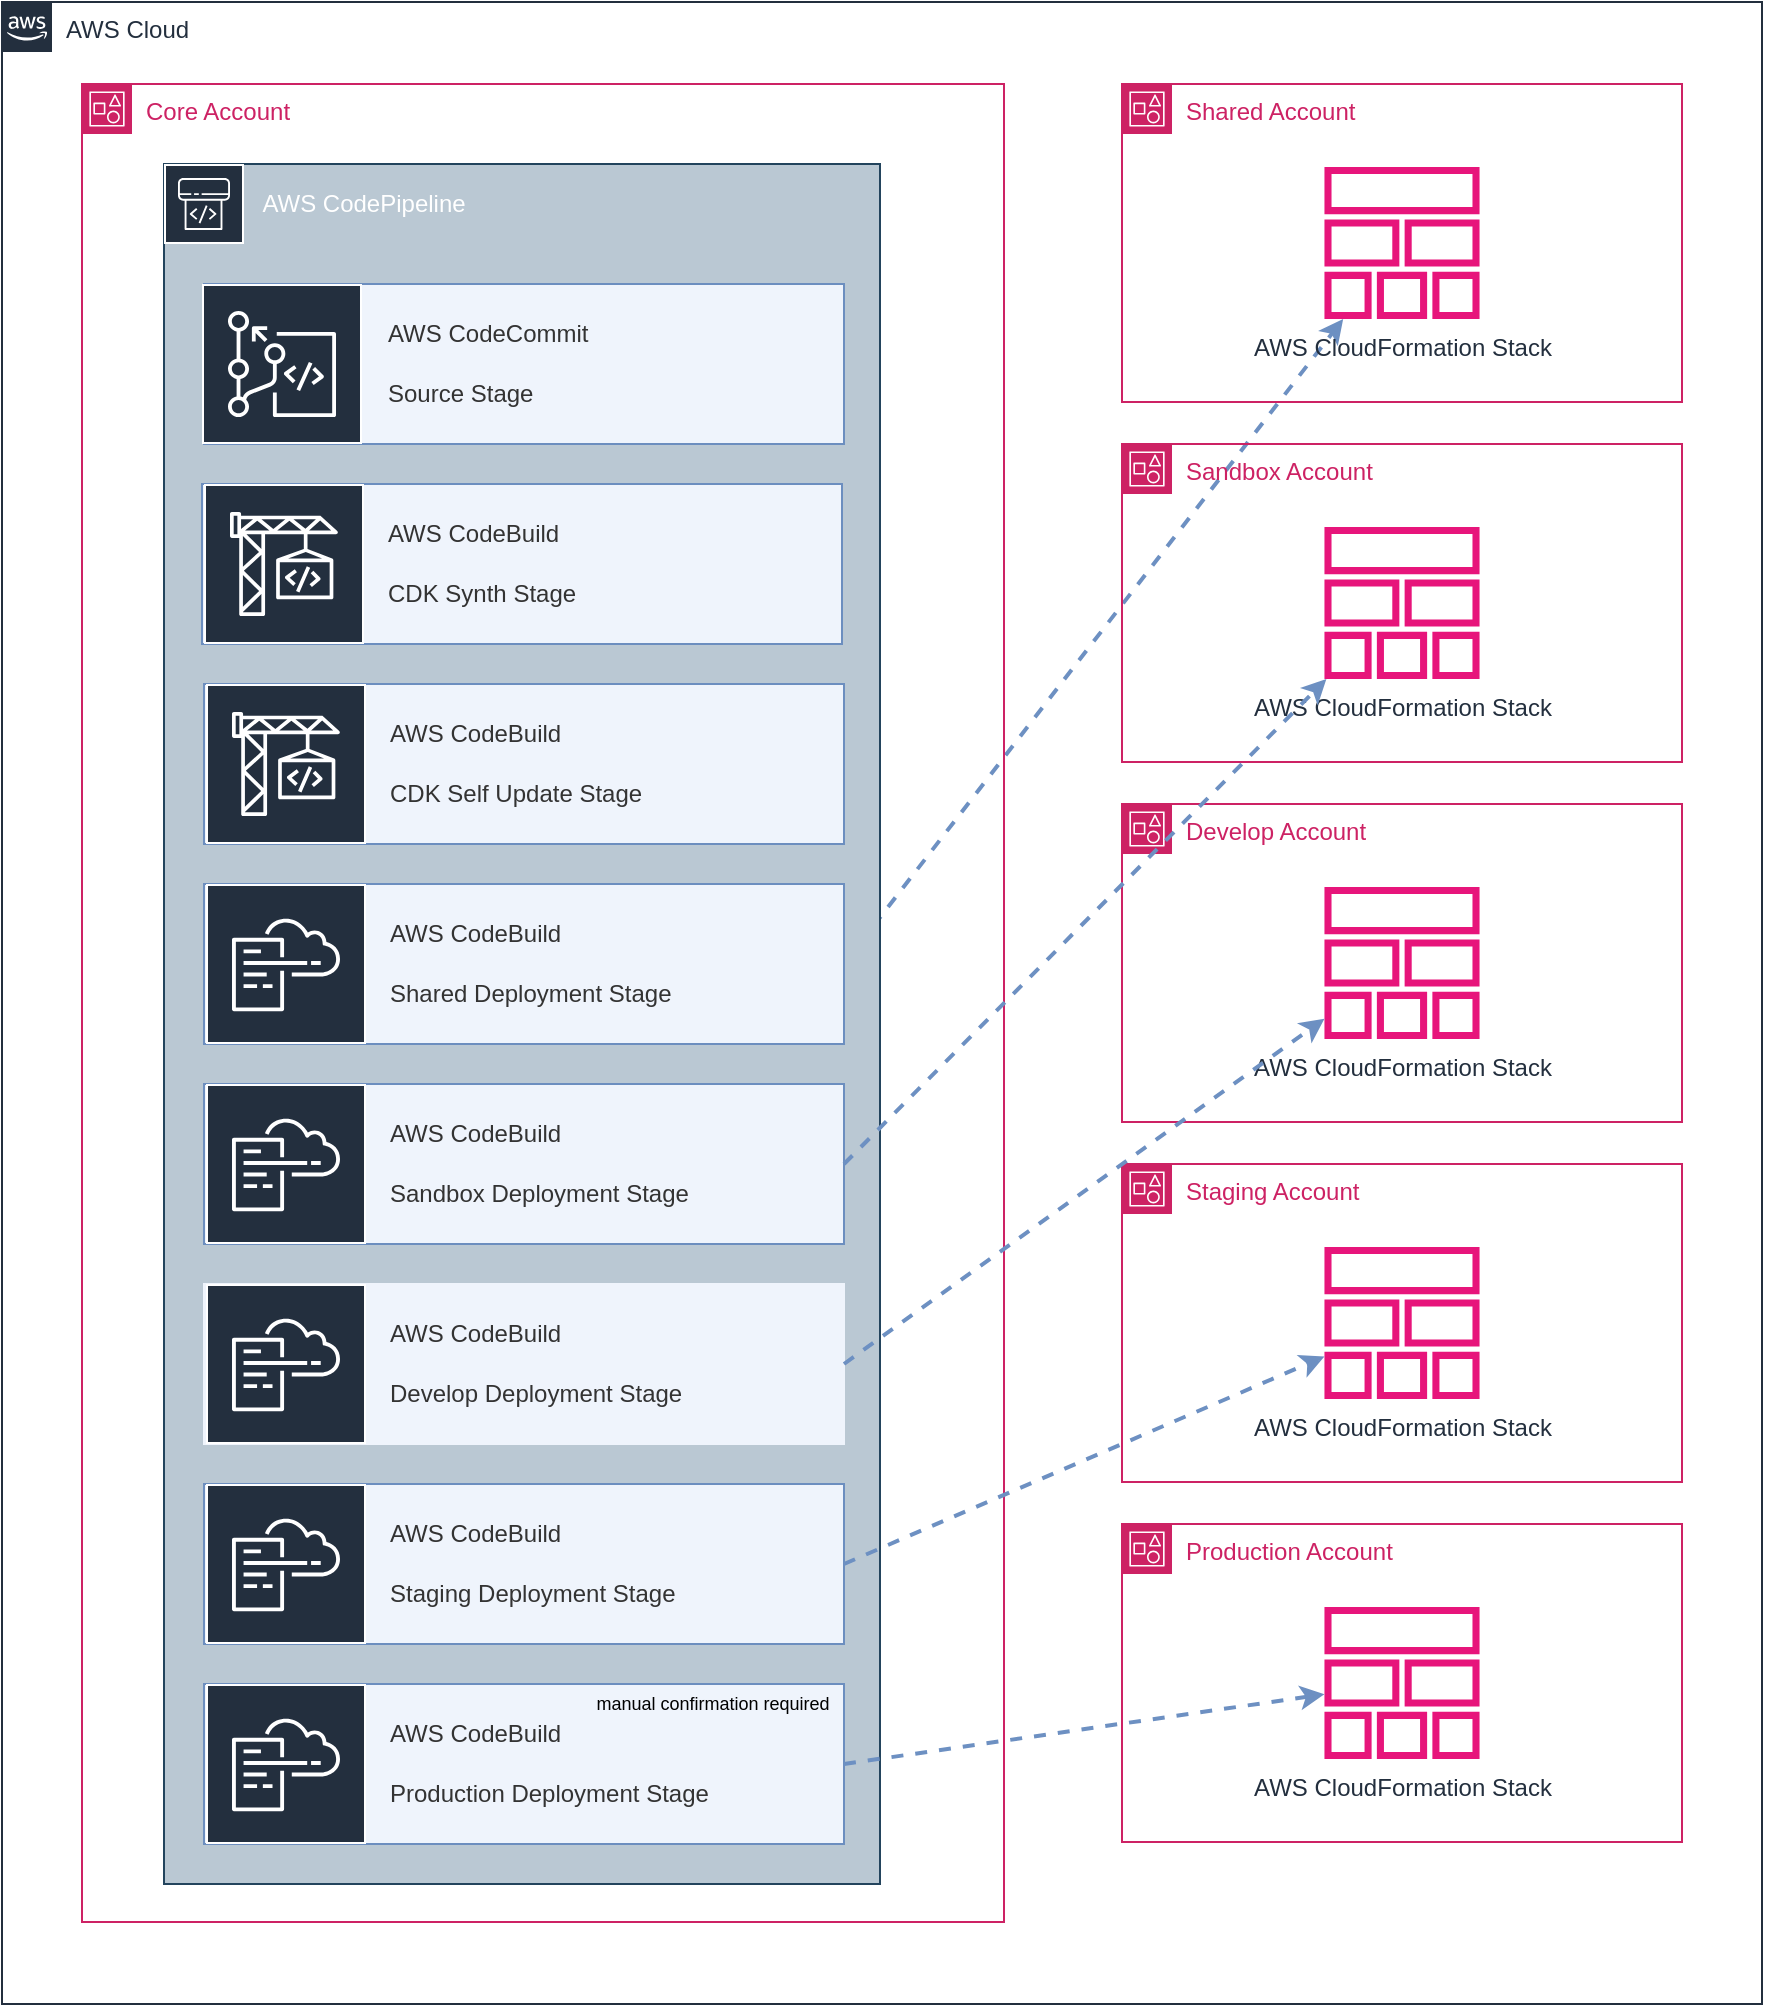 <mxfile version="24.7.8">
  <diagram name="Page-1" id="k3h3BO1Kf3Qh7kfTolwe">
    <mxGraphModel dx="1242" dy="878" grid="1" gridSize="10" guides="1" tooltips="1" connect="1" arrows="1" fold="1" page="1" pageScale="1" pageWidth="2336" pageHeight="1654" math="0" shadow="0">
      <root>
        <mxCell id="0" />
        <mxCell id="1" parent="0" />
        <mxCell id="vfSD4c-9eN2mQt4-FbNN-1" value="AWS Cloud" style="points=[[0,0],[0.25,0],[0.5,0],[0.75,0],[1,0],[1,0.25],[1,0.5],[1,0.75],[1,1],[0.75,1],[0.5,1],[0.25,1],[0,1],[0,0.75],[0,0.5],[0,0.25]];outlineConnect=0;gradientColor=none;html=1;whiteSpace=wrap;fontSize=12;fontStyle=0;container=1;pointerEvents=0;collapsible=0;recursiveResize=0;shape=mxgraph.aws4.group;grIcon=mxgraph.aws4.group_aws_cloud_alt;strokeColor=#232F3E;fillColor=none;verticalAlign=top;align=left;spacingLeft=30;fontColor=#232F3E;dashed=0;" parent="1" vertex="1">
          <mxGeometry x="240" y="199" width="880" height="1001" as="geometry" />
        </mxCell>
        <mxCell id="vfSD4c-9eN2mQt4-FbNN-78" style="rounded=0;orthogonalLoop=1;jettySize=auto;html=1;exitX=1;exitY=0.5;exitDx=0;exitDy=0;curved=0;dashed=1;strokeWidth=2;strokeColor=#6D90C2;" parent="vfSD4c-9eN2mQt4-FbNN-1" source="vfSD4c-9eN2mQt4-FbNN-28" target="vfSD4c-9eN2mQt4-FbNN-14" edge="1">
          <mxGeometry relative="1" as="geometry" />
        </mxCell>
        <mxCell id="vfSD4c-9eN2mQt4-FbNN-4" value="Shared Account" style="points=[[0,0],[0.25,0],[0.5,0],[0.75,0],[1,0],[1,0.25],[1,0.5],[1,0.75],[1,1],[0.75,1],[0.5,1],[0.25,1],[0,1],[0,0.75],[0,0.5],[0,0.25]];outlineConnect=0;gradientColor=none;html=1;whiteSpace=wrap;fontSize=12;fontStyle=0;container=1;pointerEvents=0;collapsible=0;recursiveResize=0;shape=mxgraph.aws4.group;grIcon=mxgraph.aws4.group_account;strokeColor=#CD2264;fillColor=none;verticalAlign=top;align=left;spacingLeft=30;fontColor=#CD2264;dashed=0;" parent="vfSD4c-9eN2mQt4-FbNN-1" vertex="1">
          <mxGeometry x="560" y="41" width="280" height="159" as="geometry" />
        </mxCell>
        <mxCell id="vfSD4c-9eN2mQt4-FbNN-14" value="AWS CloudFormation Stack" style="sketch=0;outlineConnect=0;fontColor=#232F3E;gradientColor=none;fillColor=#E7157B;strokeColor=none;dashed=0;verticalLabelPosition=bottom;verticalAlign=top;align=center;html=1;fontSize=12;fontStyle=0;aspect=fixed;pointerEvents=1;shape=mxgraph.aws4.stack;" parent="vfSD4c-9eN2mQt4-FbNN-4" vertex="1">
          <mxGeometry x="101" y="41.5" width="78" height="76" as="geometry" />
        </mxCell>
        <mxCell id="vfSD4c-9eN2mQt4-FbNN-5" value="Sandbox Account" style="points=[[0,0],[0.25,0],[0.5,0],[0.75,0],[1,0],[1,0.25],[1,0.5],[1,0.75],[1,1],[0.75,1],[0.5,1],[0.25,1],[0,1],[0,0.75],[0,0.5],[0,0.25]];outlineConnect=0;gradientColor=none;html=1;whiteSpace=wrap;fontSize=12;fontStyle=0;container=1;pointerEvents=0;collapsible=0;recursiveResize=0;shape=mxgraph.aws4.group;grIcon=mxgraph.aws4.group_account;strokeColor=#CD2264;fillColor=none;verticalAlign=top;align=left;spacingLeft=30;fontColor=#CD2264;dashed=0;" parent="vfSD4c-9eN2mQt4-FbNN-1" vertex="1">
          <mxGeometry x="560" y="221" width="280" height="159" as="geometry" />
        </mxCell>
        <mxCell id="vfSD4c-9eN2mQt4-FbNN-15" value="AWS CloudFormation Stack" style="sketch=0;outlineConnect=0;fontColor=#232F3E;gradientColor=none;fillColor=#E7157B;strokeColor=none;dashed=0;verticalLabelPosition=bottom;verticalAlign=top;align=center;html=1;fontSize=12;fontStyle=0;aspect=fixed;pointerEvents=1;shape=mxgraph.aws4.stack;" parent="vfSD4c-9eN2mQt4-FbNN-5" vertex="1">
          <mxGeometry x="101" y="41.5" width="78" height="76" as="geometry" />
        </mxCell>
        <mxCell id="vfSD4c-9eN2mQt4-FbNN-3" value="Develop Account" style="points=[[0,0],[0.25,0],[0.5,0],[0.75,0],[1,0],[1,0.25],[1,0.5],[1,0.75],[1,1],[0.75,1],[0.5,1],[0.25,1],[0,1],[0,0.75],[0,0.5],[0,0.25]];outlineConnect=0;gradientColor=none;html=1;whiteSpace=wrap;fontSize=12;fontStyle=0;container=1;pointerEvents=0;collapsible=0;recursiveResize=0;shape=mxgraph.aws4.group;grIcon=mxgraph.aws4.group_account;strokeColor=#CD2264;fillColor=none;verticalAlign=top;align=left;spacingLeft=30;fontColor=#CD2264;dashed=0;" parent="vfSD4c-9eN2mQt4-FbNN-1" vertex="1">
          <mxGeometry x="560" y="401" width="280" height="159" as="geometry" />
        </mxCell>
        <mxCell id="vfSD4c-9eN2mQt4-FbNN-16" value="AWS CloudFormation Stack" style="sketch=0;outlineConnect=0;fontColor=#232F3E;gradientColor=none;fillColor=#E7157B;strokeColor=none;dashed=0;verticalLabelPosition=bottom;verticalAlign=top;align=center;html=1;fontSize=12;fontStyle=0;aspect=fixed;pointerEvents=1;shape=mxgraph.aws4.stack;" parent="vfSD4c-9eN2mQt4-FbNN-3" vertex="1">
          <mxGeometry x="101" y="41.5" width="78" height="76" as="geometry" />
        </mxCell>
        <mxCell id="vfSD4c-9eN2mQt4-FbNN-7" value="Staging Account" style="points=[[0,0],[0.25,0],[0.5,0],[0.75,0],[1,0],[1,0.25],[1,0.5],[1,0.75],[1,1],[0.75,1],[0.5,1],[0.25,1],[0,1],[0,0.75],[0,0.5],[0,0.25]];outlineConnect=0;gradientColor=none;html=1;whiteSpace=wrap;fontSize=12;fontStyle=0;container=1;pointerEvents=0;collapsible=0;recursiveResize=0;shape=mxgraph.aws4.group;grIcon=mxgraph.aws4.group_account;strokeColor=#CD2264;fillColor=none;verticalAlign=top;align=left;spacingLeft=30;fontColor=#CD2264;dashed=0;" parent="vfSD4c-9eN2mQt4-FbNN-1" vertex="1">
          <mxGeometry x="560" y="581" width="280" height="159" as="geometry" />
        </mxCell>
        <mxCell id="vfSD4c-9eN2mQt4-FbNN-17" value="AWS CloudFormation Stack" style="sketch=0;outlineConnect=0;fontColor=#232F3E;gradientColor=none;fillColor=#E7157B;strokeColor=none;dashed=0;verticalLabelPosition=bottom;verticalAlign=top;align=center;html=1;fontSize=12;fontStyle=0;aspect=fixed;pointerEvents=1;shape=mxgraph.aws4.stack;" parent="vfSD4c-9eN2mQt4-FbNN-7" vertex="1">
          <mxGeometry x="101" y="41.5" width="78" height="76" as="geometry" />
        </mxCell>
        <mxCell id="vfSD4c-9eN2mQt4-FbNN-6" value="Production Account" style="points=[[0,0],[0.25,0],[0.5,0],[0.75,0],[1,0],[1,0.25],[1,0.5],[1,0.75],[1,1],[0.75,1],[0.5,1],[0.25,1],[0,1],[0,0.75],[0,0.5],[0,0.25]];outlineConnect=0;gradientColor=none;html=1;whiteSpace=wrap;fontSize=12;fontStyle=0;container=1;pointerEvents=0;collapsible=0;recursiveResize=0;shape=mxgraph.aws4.group;grIcon=mxgraph.aws4.group_account;strokeColor=#CD2264;fillColor=none;verticalAlign=top;align=left;spacingLeft=30;fontColor=#CD2264;dashed=0;" parent="vfSD4c-9eN2mQt4-FbNN-1" vertex="1">
          <mxGeometry x="560" y="761" width="280" height="159" as="geometry" />
        </mxCell>
        <mxCell id="vfSD4c-9eN2mQt4-FbNN-18" value="AWS CloudFormation Stack" style="sketch=0;outlineConnect=0;fontColor=#232F3E;gradientColor=none;fillColor=#E7157B;strokeColor=none;dashed=0;verticalLabelPosition=bottom;verticalAlign=top;align=center;html=1;fontSize=12;fontStyle=0;aspect=fixed;pointerEvents=1;shape=mxgraph.aws4.stack;" parent="vfSD4c-9eN2mQt4-FbNN-6" vertex="1">
          <mxGeometry x="101" y="41.5" width="78" height="76" as="geometry" />
        </mxCell>
        <mxCell id="vfSD4c-9eN2mQt4-FbNN-2" value="Core Account" style="points=[[0,0],[0.25,0],[0.5,0],[0.75,0],[1,0],[1,0.25],[1,0.5],[1,0.75],[1,1],[0.75,1],[0.5,1],[0.25,1],[0,1],[0,0.75],[0,0.5],[0,0.25]];outlineConnect=0;gradientColor=none;html=1;whiteSpace=wrap;fontSize=12;fontStyle=0;container=1;pointerEvents=0;collapsible=0;recursiveResize=0;shape=mxgraph.aws4.group;grIcon=mxgraph.aws4.group_account;strokeColor=#CD2264;fillColor=none;verticalAlign=top;align=left;spacingLeft=30;fontColor=#CD2264;dashed=0;" parent="vfSD4c-9eN2mQt4-FbNN-1" vertex="1">
          <mxGeometry x="40" y="41" width="461" height="919" as="geometry" />
        </mxCell>
        <mxCell id="vfSD4c-9eN2mQt4-FbNN-10" value="" style="shape=rect;fillColor=#bac8d3;strokeColor=#23445d;" parent="vfSD4c-9eN2mQt4-FbNN-2" vertex="1">
          <mxGeometry x="41" y="40" width="358" height="860" as="geometry" />
        </mxCell>
        <mxCell id="vfSD4c-9eN2mQt4-FbNN-9" value="" style="sketch=0;outlineConnect=0;fontColor=#232F3E;gradientColor=none;strokeColor=#ffffff;fillColor=#232F3E;dashed=0;verticalLabelPosition=middle;verticalAlign=bottom;align=center;html=1;whiteSpace=wrap;fontSize=10;fontStyle=1;spacing=3;shape=mxgraph.aws4.productIcon;prIcon=mxgraph.aws4.codepipeline;" parent="vfSD4c-9eN2mQt4-FbNN-2" vertex="1">
          <mxGeometry x="41" y="40" width="40" height="40" as="geometry" />
        </mxCell>
        <mxCell id="vfSD4c-9eN2mQt4-FbNN-23" value="AWS CodePipeline" style="text;html=1;align=center;verticalAlign=middle;whiteSpace=wrap;rounded=0;fontColor=#FFFFFF;" parent="vfSD4c-9eN2mQt4-FbNN-2" vertex="1">
          <mxGeometry x="81" y="45" width="120" height="30" as="geometry" />
        </mxCell>
        <mxCell id="vfSD4c-9eN2mQt4-FbNN-55" value="" style="group" parent="vfSD4c-9eN2mQt4-FbNN-2" vertex="1" connectable="0">
          <mxGeometry x="61" y="400" width="320" height="80" as="geometry" />
        </mxCell>
        <mxCell id="vfSD4c-9eN2mQt4-FbNN-28" value="" style="shape=rect;fillColor=#EFF4FC;strokeColor=#6c8ebf;" parent="vfSD4c-9eN2mQt4-FbNN-55" vertex="1">
          <mxGeometry width="320" height="80" as="geometry" />
        </mxCell>
        <mxCell id="vfSD4c-9eN2mQt4-FbNN-30" value="AWS CodeBuild" style="text;html=1;align=left;verticalAlign=middle;whiteSpace=wrap;rounded=0;fontColor=#333333;fontStyle=0" parent="vfSD4c-9eN2mQt4-FbNN-55" vertex="1">
          <mxGeometry x="91" y="10" width="210" height="30" as="geometry" />
        </mxCell>
        <mxCell id="vfSD4c-9eN2mQt4-FbNN-31" value="Shared Deployment Stage" style="text;html=1;align=left;verticalAlign=middle;whiteSpace=wrap;rounded=0;fontColor=#333333;fontStyle=0" parent="vfSD4c-9eN2mQt4-FbNN-55" vertex="1">
          <mxGeometry x="91" y="40" width="210" height="30" as="geometry" />
        </mxCell>
        <mxCell id="vfSD4c-9eN2mQt4-FbNN-53" value="" style="sketch=0;outlineConnect=0;fontColor=#232F3E;gradientColor=none;strokeColor=#ffffff;fillColor=#232F3E;dashed=0;verticalLabelPosition=middle;verticalAlign=bottom;align=center;html=1;whiteSpace=wrap;fontSize=10;fontStyle=1;spacing=3;shape=mxgraph.aws4.productIcon;prIcon=mxgraph.aws4.cloudformation;" parent="vfSD4c-9eN2mQt4-FbNN-55" vertex="1">
          <mxGeometry x="1" width="80" height="80" as="geometry" />
        </mxCell>
        <mxCell id="vfSD4c-9eN2mQt4-FbNN-61" value="" style="group" parent="vfSD4c-9eN2mQt4-FbNN-2" vertex="1" connectable="0">
          <mxGeometry x="61" y="600" width="320" height="80" as="geometry" />
        </mxCell>
        <mxCell id="vfSD4c-9eN2mQt4-FbNN-62" value="" style="shape=rect;fillColor=#EFF4FC;strokeColor=#EFF4FC;" parent="vfSD4c-9eN2mQt4-FbNN-61" vertex="1">
          <mxGeometry width="320" height="80" as="geometry" />
        </mxCell>
        <mxCell id="vfSD4c-9eN2mQt4-FbNN-63" value="AWS CodeBuild" style="text;html=1;align=left;verticalAlign=middle;whiteSpace=wrap;rounded=0;fontColor=#333333;fontStyle=0" parent="vfSD4c-9eN2mQt4-FbNN-61" vertex="1">
          <mxGeometry x="91" y="10" width="210" height="30" as="geometry" />
        </mxCell>
        <mxCell id="vfSD4c-9eN2mQt4-FbNN-64" value="Develop Deployment Stage" style="text;html=1;align=left;verticalAlign=middle;whiteSpace=wrap;rounded=0;fontColor=#333333;fontStyle=0" parent="vfSD4c-9eN2mQt4-FbNN-61" vertex="1">
          <mxGeometry x="91" y="40" width="210" height="30" as="geometry" />
        </mxCell>
        <mxCell id="vfSD4c-9eN2mQt4-FbNN-65" value="" style="sketch=0;outlineConnect=0;fontColor=#232F3E;gradientColor=none;strokeColor=#ffffff;fillColor=#232F3E;dashed=0;verticalLabelPosition=middle;verticalAlign=bottom;align=center;html=1;whiteSpace=wrap;fontSize=10;fontStyle=1;spacing=3;shape=mxgraph.aws4.productIcon;prIcon=mxgraph.aws4.cloudformation;" parent="vfSD4c-9eN2mQt4-FbNN-61" vertex="1">
          <mxGeometry x="1" width="80" height="80" as="geometry" />
        </mxCell>
        <mxCell id="vfSD4c-9eN2mQt4-FbNN-71" value="" style="group" parent="vfSD4c-9eN2mQt4-FbNN-2" vertex="1" connectable="0">
          <mxGeometry x="61" y="800" width="400" height="80" as="geometry" />
        </mxCell>
        <mxCell id="vfSD4c-9eN2mQt4-FbNN-72" value="" style="shape=rect;fillColor=#EFF4FC;strokeColor=#6c8ebf;" parent="vfSD4c-9eN2mQt4-FbNN-71" vertex="1">
          <mxGeometry width="320" height="80" as="geometry" />
        </mxCell>
        <mxCell id="vfSD4c-9eN2mQt4-FbNN-73" value="AWS CodeBuild" style="text;html=1;align=left;verticalAlign=middle;whiteSpace=wrap;rounded=0;fontColor=#333333;fontStyle=0" parent="vfSD4c-9eN2mQt4-FbNN-71" vertex="1">
          <mxGeometry x="91" y="10" width="210" height="30" as="geometry" />
        </mxCell>
        <mxCell id="vfSD4c-9eN2mQt4-FbNN-74" value="Production Deployment Stage" style="text;html=1;align=left;verticalAlign=middle;whiteSpace=wrap;rounded=0;fontColor=#333333;fontStyle=0" parent="vfSD4c-9eN2mQt4-FbNN-71" vertex="1">
          <mxGeometry x="91" y="40" width="210" height="30" as="geometry" />
        </mxCell>
        <mxCell id="vfSD4c-9eN2mQt4-FbNN-75" value="" style="sketch=0;outlineConnect=0;fontColor=#232F3E;gradientColor=none;strokeColor=#ffffff;fillColor=#232F3E;dashed=0;verticalLabelPosition=middle;verticalAlign=bottom;align=center;html=1;whiteSpace=wrap;fontSize=10;fontStyle=1;spacing=3;shape=mxgraph.aws4.productIcon;prIcon=mxgraph.aws4.cloudformation;" parent="vfSD4c-9eN2mQt4-FbNN-71" vertex="1">
          <mxGeometry x="1" width="80" height="80" as="geometry" />
        </mxCell>
        <mxCell id="vfSD4c-9eN2mQt4-FbNN-90" value="manual confirmation required" style="text;html=1;align=center;verticalAlign=middle;whiteSpace=wrap;rounded=0;fontSize=9;" parent="vfSD4c-9eN2mQt4-FbNN-71" vertex="1">
          <mxGeometry x="189" width="131" height="20" as="geometry" />
        </mxCell>
        <mxCell id="vfSD4c-9eN2mQt4-FbNN-83" value="" style="group" parent="vfSD4c-9eN2mQt4-FbNN-2" vertex="1" connectable="0">
          <mxGeometry x="60" y="100" width="321" height="80" as="geometry" />
        </mxCell>
        <mxCell id="vfSD4c-9eN2mQt4-FbNN-49" value="" style="shape=rect;fillColor=#EFF4FC;strokeColor=#6c8ebf;" parent="vfSD4c-9eN2mQt4-FbNN-83" vertex="1">
          <mxGeometry x="1" width="320" height="80" as="geometry" />
        </mxCell>
        <mxCell id="vfSD4c-9eN2mQt4-FbNN-51" value="AWS CodeCommit" style="text;html=1;align=left;verticalAlign=middle;whiteSpace=wrap;rounded=0;fontColor=#333333;fontStyle=0" parent="vfSD4c-9eN2mQt4-FbNN-83" vertex="1">
          <mxGeometry x="91" y="10" width="210" height="30" as="geometry" />
        </mxCell>
        <mxCell id="vfSD4c-9eN2mQt4-FbNN-52" value="Source Stage" style="text;html=1;align=left;verticalAlign=middle;whiteSpace=wrap;rounded=0;fontColor=#333333;fontStyle=0" parent="vfSD4c-9eN2mQt4-FbNN-83" vertex="1">
          <mxGeometry x="91" y="40" width="210" height="30" as="geometry" />
        </mxCell>
        <mxCell id="vfSD4c-9eN2mQt4-FbNN-11" value="" style="sketch=0;outlineConnect=0;fontColor=#232F3E;gradientColor=none;strokeColor=#ffffff;fillColor=#232F3E;dashed=0;verticalLabelPosition=middle;verticalAlign=bottom;align=center;html=1;whiteSpace=wrap;fontSize=10;fontStyle=1;spacing=3;shape=mxgraph.aws4.productIcon;prIcon=mxgraph.aws4.codecommit;" parent="vfSD4c-9eN2mQt4-FbNN-83" vertex="1">
          <mxGeometry width="80" height="80" as="geometry" />
        </mxCell>
        <mxCell id="vfSD4c-9eN2mQt4-FbNN-20" value="" style="shape=rect;fillColor=#EFF4FC;strokeColor=#6c8ebf;" parent="vfSD4c-9eN2mQt4-FbNN-2" vertex="1">
          <mxGeometry x="60" y="200" width="320" height="80" as="geometry" />
        </mxCell>
        <mxCell id="vfSD4c-9eN2mQt4-FbNN-19" value="" style="sketch=0;outlineConnect=0;fontColor=#232F3E;gradientColor=none;strokeColor=#ffffff;fillColor=#232F3E;dashed=0;verticalLabelPosition=middle;verticalAlign=bottom;align=center;html=1;whiteSpace=wrap;fontSize=10;fontStyle=1;spacing=3;shape=mxgraph.aws4.productIcon;prIcon=mxgraph.aws4.codebuild;" parent="vfSD4c-9eN2mQt4-FbNN-2" vertex="1">
          <mxGeometry x="61" y="200" width="80" height="80" as="geometry" />
        </mxCell>
        <mxCell id="vfSD4c-9eN2mQt4-FbNN-24" value="AWS CodeBuild" style="text;html=1;align=left;verticalAlign=middle;whiteSpace=wrap;rounded=0;fontColor=#333333;fontStyle=0" parent="vfSD4c-9eN2mQt4-FbNN-2" vertex="1">
          <mxGeometry x="151" y="210" width="210" height="30" as="geometry" />
        </mxCell>
        <mxCell id="vfSD4c-9eN2mQt4-FbNN-25" value="CDK Synth Stage" style="text;html=1;align=left;verticalAlign=middle;whiteSpace=wrap;rounded=0;fontColor=#333333;fontStyle=0" parent="vfSD4c-9eN2mQt4-FbNN-2" vertex="1">
          <mxGeometry x="151" y="240" width="210" height="30" as="geometry" />
        </mxCell>
        <mxCell id="vfSD4c-9eN2mQt4-FbNN-57" value="" style="shape=rect;fillColor=#EFF4FC;strokeColor=#6c8ebf;" parent="vfSD4c-9eN2mQt4-FbNN-2" vertex="1">
          <mxGeometry x="61" y="500" width="320" height="80" as="geometry" />
        </mxCell>
        <mxCell id="vfSD4c-9eN2mQt4-FbNN-58" value="AWS CodeBuild" style="text;html=1;align=left;verticalAlign=middle;whiteSpace=wrap;rounded=0;fontColor=#333333;fontStyle=0" parent="vfSD4c-9eN2mQt4-FbNN-2" vertex="1">
          <mxGeometry x="152" y="510" width="210" height="30" as="geometry" />
        </mxCell>
        <mxCell id="vfSD4c-9eN2mQt4-FbNN-59" value="Sandbox Deployment Stage" style="text;html=1;align=left;verticalAlign=middle;whiteSpace=wrap;rounded=0;fontColor=#333333;fontStyle=0" parent="vfSD4c-9eN2mQt4-FbNN-2" vertex="1">
          <mxGeometry x="152" y="540" width="210" height="30" as="geometry" />
        </mxCell>
        <mxCell id="vfSD4c-9eN2mQt4-FbNN-60" value="" style="sketch=0;outlineConnect=0;fontColor=#232F3E;gradientColor=none;strokeColor=#ffffff;fillColor=#232F3E;dashed=0;verticalLabelPosition=middle;verticalAlign=bottom;align=center;html=1;whiteSpace=wrap;fontSize=10;fontStyle=1;spacing=3;shape=mxgraph.aws4.productIcon;prIcon=mxgraph.aws4.cloudformation;" parent="vfSD4c-9eN2mQt4-FbNN-2" vertex="1">
          <mxGeometry x="62" y="500" width="80" height="80" as="geometry" />
        </mxCell>
        <mxCell id="vfSD4c-9eN2mQt4-FbNN-67" value="" style="shape=rect;fillColor=#EFF4FC;strokeColor=#6c8ebf;" parent="vfSD4c-9eN2mQt4-FbNN-2" vertex="1">
          <mxGeometry x="61" y="700" width="320" height="80" as="geometry" />
        </mxCell>
        <mxCell id="vfSD4c-9eN2mQt4-FbNN-68" value="AWS CodeBuild" style="text;html=1;align=left;verticalAlign=middle;whiteSpace=wrap;rounded=0;fontColor=#333333;fontStyle=0" parent="vfSD4c-9eN2mQt4-FbNN-2" vertex="1">
          <mxGeometry x="152" y="710" width="210" height="30" as="geometry" />
        </mxCell>
        <mxCell id="vfSD4c-9eN2mQt4-FbNN-69" value="Staging Deployment Stage" style="text;html=1;align=left;verticalAlign=middle;whiteSpace=wrap;rounded=0;fontColor=#333333;fontStyle=0" parent="vfSD4c-9eN2mQt4-FbNN-2" vertex="1">
          <mxGeometry x="152" y="740" width="210" height="30" as="geometry" />
        </mxCell>
        <mxCell id="vfSD4c-9eN2mQt4-FbNN-70" value="" style="sketch=0;outlineConnect=0;fontColor=#232F3E;gradientColor=none;strokeColor=#ffffff;fillColor=#232F3E;dashed=0;verticalLabelPosition=middle;verticalAlign=bottom;align=center;html=1;whiteSpace=wrap;fontSize=10;fontStyle=1;spacing=3;shape=mxgraph.aws4.productIcon;prIcon=mxgraph.aws4.cloudformation;" parent="vfSD4c-9eN2mQt4-FbNN-2" vertex="1">
          <mxGeometry x="62" y="700" width="80" height="80" as="geometry" />
        </mxCell>
        <mxCell id="vfSD4c-9eN2mQt4-FbNN-85" value="" style="shape=rect;fillColor=#EFF4FC;strokeColor=#6c8ebf;" parent="vfSD4c-9eN2mQt4-FbNN-2" vertex="1">
          <mxGeometry x="61" y="300" width="320" height="80" as="geometry" />
        </mxCell>
        <mxCell id="vfSD4c-9eN2mQt4-FbNN-86" value="" style="sketch=0;outlineConnect=0;fontColor=#232F3E;gradientColor=none;strokeColor=#ffffff;fillColor=#232F3E;dashed=0;verticalLabelPosition=middle;verticalAlign=bottom;align=center;html=1;whiteSpace=wrap;fontSize=10;fontStyle=1;spacing=3;shape=mxgraph.aws4.productIcon;prIcon=mxgraph.aws4.codebuild;" parent="vfSD4c-9eN2mQt4-FbNN-2" vertex="1">
          <mxGeometry x="62" y="300" width="80" height="80" as="geometry" />
        </mxCell>
        <mxCell id="vfSD4c-9eN2mQt4-FbNN-87" value="AWS CodeBuild" style="text;html=1;align=left;verticalAlign=middle;whiteSpace=wrap;rounded=0;fontColor=#333333;fontStyle=0" parent="vfSD4c-9eN2mQt4-FbNN-2" vertex="1">
          <mxGeometry x="152" y="310" width="210" height="30" as="geometry" />
        </mxCell>
        <mxCell id="vfSD4c-9eN2mQt4-FbNN-88" value="CDK Self Update Stage" style="text;html=1;align=left;verticalAlign=middle;whiteSpace=wrap;rounded=0;fontColor=#333333;fontStyle=0" parent="vfSD4c-9eN2mQt4-FbNN-2" vertex="1">
          <mxGeometry x="152" y="340" width="210" height="30" as="geometry" />
        </mxCell>
        <mxCell id="vfSD4c-9eN2mQt4-FbNN-79" style="rounded=0;orthogonalLoop=1;jettySize=auto;html=1;exitX=1;exitY=0.5;exitDx=0;exitDy=0;curved=0;dashed=1;strokeWidth=2;strokeColor=#6D90C2;" parent="vfSD4c-9eN2mQt4-FbNN-1" source="vfSD4c-9eN2mQt4-FbNN-57" target="vfSD4c-9eN2mQt4-FbNN-15" edge="1">
          <mxGeometry relative="1" as="geometry" />
        </mxCell>
        <mxCell id="vfSD4c-9eN2mQt4-FbNN-80" style="rounded=0;orthogonalLoop=1;jettySize=auto;html=1;exitX=1;exitY=0.5;exitDx=0;exitDy=0;curved=0;dashed=1;strokeWidth=2;strokeColor=#6D90C2;" parent="vfSD4c-9eN2mQt4-FbNN-1" source="vfSD4c-9eN2mQt4-FbNN-62" target="vfSD4c-9eN2mQt4-FbNN-16" edge="1">
          <mxGeometry relative="1" as="geometry" />
        </mxCell>
        <mxCell id="vfSD4c-9eN2mQt4-FbNN-81" style="rounded=0;orthogonalLoop=1;jettySize=auto;html=1;exitX=1;exitY=0.5;exitDx=0;exitDy=0;curved=0;dashed=1;strokeWidth=2;strokeColor=#6D90C2;" parent="vfSD4c-9eN2mQt4-FbNN-1" source="vfSD4c-9eN2mQt4-FbNN-67" target="vfSD4c-9eN2mQt4-FbNN-17" edge="1">
          <mxGeometry relative="1" as="geometry" />
        </mxCell>
        <mxCell id="vfSD4c-9eN2mQt4-FbNN-82" style="rounded=0;orthogonalLoop=1;jettySize=auto;html=1;exitX=1;exitY=0.5;exitDx=0;exitDy=0;curved=0;dashed=1;strokeWidth=2;strokeColor=#6D90C2;" parent="vfSD4c-9eN2mQt4-FbNN-1" source="vfSD4c-9eN2mQt4-FbNN-72" target="vfSD4c-9eN2mQt4-FbNN-18" edge="1">
          <mxGeometry relative="1" as="geometry" />
        </mxCell>
      </root>
    </mxGraphModel>
  </diagram>
</mxfile>
